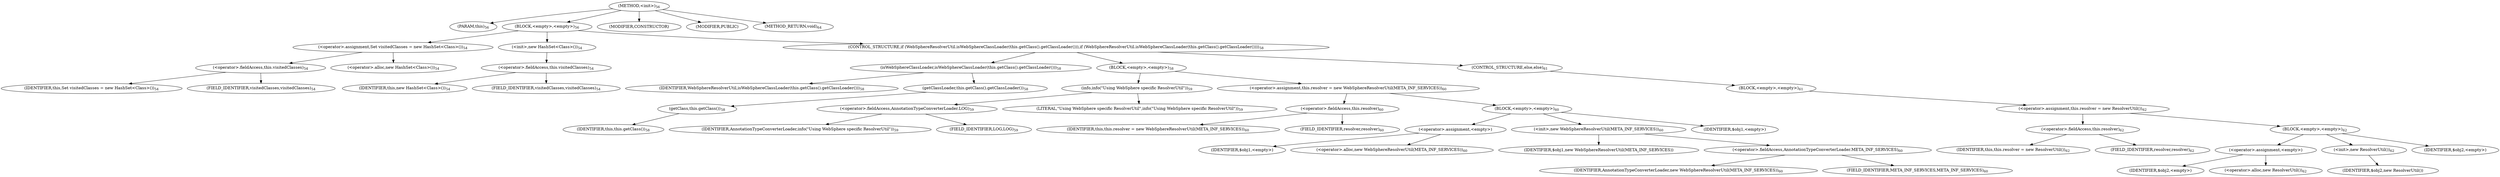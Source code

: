 digraph "&lt;init&gt;" {  
"59" [label = <(METHOD,&lt;init&gt;)<SUB>56</SUB>> ]
"4" [label = <(PARAM,this)<SUB>56</SUB>> ]
"60" [label = <(BLOCK,&lt;empty&gt;,&lt;empty&gt;)<SUB>56</SUB>> ]
"61" [label = <(&lt;operator&gt;.assignment,Set visitedClasses = new HashSet&lt;Class&gt;())<SUB>54</SUB>> ]
"62" [label = <(&lt;operator&gt;.fieldAccess,this.visitedClasses)<SUB>54</SUB>> ]
"63" [label = <(IDENTIFIER,this,Set visitedClasses = new HashSet&lt;Class&gt;())<SUB>54</SUB>> ]
"64" [label = <(FIELD_IDENTIFIER,visitedClasses,visitedClasses)<SUB>54</SUB>> ]
"65" [label = <(&lt;operator&gt;.alloc,new HashSet&lt;Class&gt;())<SUB>54</SUB>> ]
"66" [label = <(&lt;init&gt;,new HashSet&lt;Class&gt;())<SUB>54</SUB>> ]
"67" [label = <(&lt;operator&gt;.fieldAccess,this.visitedClasses)<SUB>54</SUB>> ]
"68" [label = <(IDENTIFIER,this,new HashSet&lt;Class&gt;())<SUB>54</SUB>> ]
"69" [label = <(FIELD_IDENTIFIER,visitedClasses,visitedClasses)<SUB>54</SUB>> ]
"70" [label = <(CONTROL_STRUCTURE,if (WebSphereResolverUtil.isWebSphereClassLoader(this.getClass().getClassLoader())),if (WebSphereResolverUtil.isWebSphereClassLoader(this.getClass().getClassLoader())))<SUB>58</SUB>> ]
"71" [label = <(isWebSphereClassLoader,isWebSphereClassLoader(this.getClass().getClassLoader()))<SUB>58</SUB>> ]
"72" [label = <(IDENTIFIER,WebSphereResolverUtil,isWebSphereClassLoader(this.getClass().getClassLoader()))<SUB>58</SUB>> ]
"73" [label = <(getClassLoader,this.getClass().getClassLoader())<SUB>58</SUB>> ]
"74" [label = <(getClass,this.getClass())<SUB>58</SUB>> ]
"3" [label = <(IDENTIFIER,this,this.getClass())<SUB>58</SUB>> ]
"75" [label = <(BLOCK,&lt;empty&gt;,&lt;empty&gt;)<SUB>58</SUB>> ]
"76" [label = <(info,info(&quot;Using WebSphere specific ResolverUtil&quot;))<SUB>59</SUB>> ]
"77" [label = <(&lt;operator&gt;.fieldAccess,AnnotationTypeConverterLoader.LOG)<SUB>59</SUB>> ]
"78" [label = <(IDENTIFIER,AnnotationTypeConverterLoader,info(&quot;Using WebSphere specific ResolverUtil&quot;))<SUB>59</SUB>> ]
"79" [label = <(FIELD_IDENTIFIER,LOG,LOG)<SUB>59</SUB>> ]
"80" [label = <(LITERAL,&quot;Using WebSphere specific ResolverUtil&quot;,info(&quot;Using WebSphere specific ResolverUtil&quot;))<SUB>59</SUB>> ]
"81" [label = <(&lt;operator&gt;.assignment,this.resolver = new WebSphereResolverUtil(META_INF_SERVICES))<SUB>60</SUB>> ]
"82" [label = <(&lt;operator&gt;.fieldAccess,this.resolver)<SUB>60</SUB>> ]
"83" [label = <(IDENTIFIER,this,this.resolver = new WebSphereResolverUtil(META_INF_SERVICES))<SUB>60</SUB>> ]
"84" [label = <(FIELD_IDENTIFIER,resolver,resolver)<SUB>60</SUB>> ]
"85" [label = <(BLOCK,&lt;empty&gt;,&lt;empty&gt;)<SUB>60</SUB>> ]
"86" [label = <(&lt;operator&gt;.assignment,&lt;empty&gt;)> ]
"87" [label = <(IDENTIFIER,$obj1,&lt;empty&gt;)> ]
"88" [label = <(&lt;operator&gt;.alloc,new WebSphereResolverUtil(META_INF_SERVICES))<SUB>60</SUB>> ]
"89" [label = <(&lt;init&gt;,new WebSphereResolverUtil(META_INF_SERVICES))<SUB>60</SUB>> ]
"90" [label = <(IDENTIFIER,$obj1,new WebSphereResolverUtil(META_INF_SERVICES))> ]
"91" [label = <(&lt;operator&gt;.fieldAccess,AnnotationTypeConverterLoader.META_INF_SERVICES)<SUB>60</SUB>> ]
"92" [label = <(IDENTIFIER,AnnotationTypeConverterLoader,new WebSphereResolverUtil(META_INF_SERVICES))<SUB>60</SUB>> ]
"93" [label = <(FIELD_IDENTIFIER,META_INF_SERVICES,META_INF_SERVICES)<SUB>60</SUB>> ]
"94" [label = <(IDENTIFIER,$obj1,&lt;empty&gt;)> ]
"95" [label = <(CONTROL_STRUCTURE,else,else)<SUB>61</SUB>> ]
"96" [label = <(BLOCK,&lt;empty&gt;,&lt;empty&gt;)<SUB>61</SUB>> ]
"97" [label = <(&lt;operator&gt;.assignment,this.resolver = new ResolverUtil())<SUB>62</SUB>> ]
"98" [label = <(&lt;operator&gt;.fieldAccess,this.resolver)<SUB>62</SUB>> ]
"99" [label = <(IDENTIFIER,this,this.resolver = new ResolverUtil())<SUB>62</SUB>> ]
"100" [label = <(FIELD_IDENTIFIER,resolver,resolver)<SUB>62</SUB>> ]
"101" [label = <(BLOCK,&lt;empty&gt;,&lt;empty&gt;)<SUB>62</SUB>> ]
"102" [label = <(&lt;operator&gt;.assignment,&lt;empty&gt;)> ]
"103" [label = <(IDENTIFIER,$obj2,&lt;empty&gt;)> ]
"104" [label = <(&lt;operator&gt;.alloc,new ResolverUtil())<SUB>62</SUB>> ]
"105" [label = <(&lt;init&gt;,new ResolverUtil())<SUB>62</SUB>> ]
"106" [label = <(IDENTIFIER,$obj2,new ResolverUtil())> ]
"107" [label = <(IDENTIFIER,$obj2,&lt;empty&gt;)> ]
"108" [label = <(MODIFIER,CONSTRUCTOR)> ]
"109" [label = <(MODIFIER,PUBLIC)> ]
"110" [label = <(METHOD_RETURN,void)<SUB>64</SUB>> ]
  "59" -> "4" 
  "59" -> "60" 
  "59" -> "108" 
  "59" -> "109" 
  "59" -> "110" 
  "60" -> "61" 
  "60" -> "66" 
  "60" -> "70" 
  "61" -> "62" 
  "61" -> "65" 
  "62" -> "63" 
  "62" -> "64" 
  "66" -> "67" 
  "67" -> "68" 
  "67" -> "69" 
  "70" -> "71" 
  "70" -> "75" 
  "70" -> "95" 
  "71" -> "72" 
  "71" -> "73" 
  "73" -> "74" 
  "74" -> "3" 
  "75" -> "76" 
  "75" -> "81" 
  "76" -> "77" 
  "76" -> "80" 
  "77" -> "78" 
  "77" -> "79" 
  "81" -> "82" 
  "81" -> "85" 
  "82" -> "83" 
  "82" -> "84" 
  "85" -> "86" 
  "85" -> "89" 
  "85" -> "94" 
  "86" -> "87" 
  "86" -> "88" 
  "89" -> "90" 
  "89" -> "91" 
  "91" -> "92" 
  "91" -> "93" 
  "95" -> "96" 
  "96" -> "97" 
  "97" -> "98" 
  "97" -> "101" 
  "98" -> "99" 
  "98" -> "100" 
  "101" -> "102" 
  "101" -> "105" 
  "101" -> "107" 
  "102" -> "103" 
  "102" -> "104" 
  "105" -> "106" 
}
